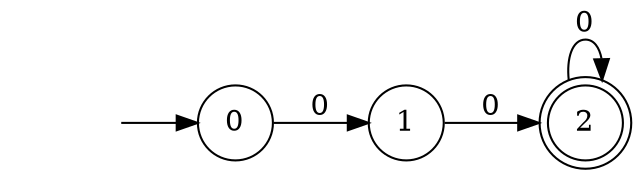 digraph Automaton {
  rankdir = LR;
node [shape=circle];
  initial [shape=plaintext,label=""];
  initial -> 0
  0 -> 1 [label="0"];
node [shape=circle];
  1 -> 2 [label="0"];
2 [shape=doublecircle]; 
  2 -> 2 [label="0"];
}

